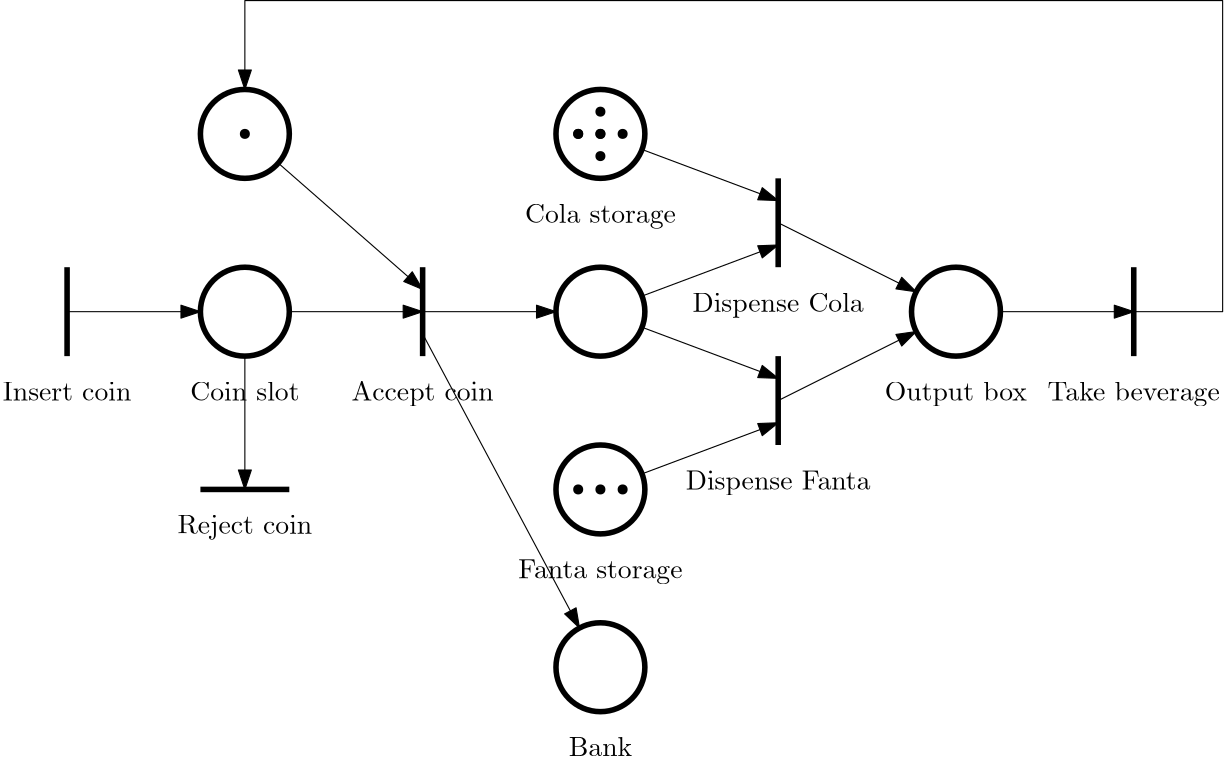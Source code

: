 <?xml version="1.0"?>
<!DOCTYPE ipe SYSTEM "ipe.dtd">
<ipe version="70218" creator="Ipe 7.2.28">
<info created="D:20231011085209" modified="D:20231011090820"/>
<ipestyle name="basic">
<symbol name="arrow/arc(spx)">
<path stroke="sym-stroke" fill="sym-stroke" pen="sym-pen">
0 0 m
-1 0.333 l
-1 -0.333 l
h
</path>
</symbol>
<symbol name="arrow/farc(spx)">
<path stroke="sym-stroke" fill="white" pen="sym-pen">
0 0 m
-1 0.333 l
-1 -0.333 l
h
</path>
</symbol>
<symbol name="arrow/ptarc(spx)">
<path stroke="sym-stroke" fill="sym-stroke" pen="sym-pen">
0 0 m
-1 0.333 l
-0.8 0 l
-1 -0.333 l
h
</path>
</symbol>
<symbol name="arrow/fptarc(spx)">
<path stroke="sym-stroke" fill="white" pen="sym-pen">
0 0 m
-1 0.333 l
-0.8 0 l
-1 -0.333 l
h
</path>
</symbol>
<symbol name="mark/circle(sx)" transformations="translations">
<path fill="sym-stroke">
0.6 0 0 0.6 0 0 e
0.4 0 0 0.4 0 0 e
</path>
</symbol>
<symbol name="mark/disk(sx)" transformations="translations">
<path fill="sym-stroke">
0.6 0 0 0.6 0 0 e
</path>
</symbol>
<symbol name="mark/fdisk(sfx)" transformations="translations">
<group>
<path fill="sym-fill">
0.5 0 0 0.5 0 0 e
</path>
<path fill="sym-stroke" fillrule="eofill">
0.6 0 0 0.6 0 0 e
0.4 0 0 0.4 0 0 e
</path>
</group>
</symbol>
<symbol name="mark/box(sx)" transformations="translations">
<path fill="sym-stroke" fillrule="eofill">
-0.6 -0.6 m
0.6 -0.6 l
0.6 0.6 l
-0.6 0.6 l
h
-0.4 -0.4 m
0.4 -0.4 l
0.4 0.4 l
-0.4 0.4 l
h
</path>
</symbol>
<symbol name="mark/square(sx)" transformations="translations">
<path fill="sym-stroke">
-0.6 -0.6 m
0.6 -0.6 l
0.6 0.6 l
-0.6 0.6 l
h
</path>
</symbol>
<symbol name="mark/fsquare(sfx)" transformations="translations">
<group>
<path fill="sym-fill">
-0.5 -0.5 m
0.5 -0.5 l
0.5 0.5 l
-0.5 0.5 l
h
</path>
<path fill="sym-stroke" fillrule="eofill">
-0.6 -0.6 m
0.6 -0.6 l
0.6 0.6 l
-0.6 0.6 l
h
-0.4 -0.4 m
0.4 -0.4 l
0.4 0.4 l
-0.4 0.4 l
h
</path>
</group>
</symbol>
<symbol name="mark/cross(sx)" transformations="translations">
<group>
<path fill="sym-stroke">
-0.43 -0.57 m
0.57 0.43 l
0.43 0.57 l
-0.57 -0.43 l
h
</path>
<path fill="sym-stroke">
-0.43 0.57 m
0.57 -0.43 l
0.43 -0.57 l
-0.57 0.43 l
h
</path>
</group>
</symbol>
<symbol name="arrow/fnormal(spx)">
<path stroke="sym-stroke" fill="white" pen="sym-pen">
0 0 m
-1 0.333 l
-1 -0.333 l
h
</path>
</symbol>
<symbol name="arrow/pointed(spx)">
<path stroke="sym-stroke" fill="sym-stroke" pen="sym-pen">
0 0 m
-1 0.333 l
-0.8 0 l
-1 -0.333 l
h
</path>
</symbol>
<symbol name="arrow/fpointed(spx)">
<path stroke="sym-stroke" fill="white" pen="sym-pen">
0 0 m
-1 0.333 l
-0.8 0 l
-1 -0.333 l
h
</path>
</symbol>
<symbol name="arrow/linear(spx)">
<path stroke="sym-stroke" pen="sym-pen">
-1 0.333 m
0 0 l
-1 -0.333 l
</path>
</symbol>
<symbol name="arrow/fdouble(spx)">
<path stroke="sym-stroke" fill="white" pen="sym-pen">
0 0 m
-1 0.333 l
-1 -0.333 l
h
-1 0 m
-2 0.333 l
-2 -0.333 l
h
</path>
</symbol>
<symbol name="arrow/double(spx)">
<path stroke="sym-stroke" fill="sym-stroke" pen="sym-pen">
0 0 m
-1 0.333 l
-1 -0.333 l
h
-1 0 m
-2 0.333 l
-2 -0.333 l
h
</path>
</symbol>
<symbol name="arrow/mid-normal(spx)">
<path stroke="sym-stroke" fill="sym-stroke" pen="sym-pen">
0.5 0 m
-0.5 0.333 l
-0.5 -0.333 l
h
</path>
</symbol>
<symbol name="arrow/mid-fnormal(spx)">
<path stroke="sym-stroke" fill="white" pen="sym-pen">
0.5 0 m
-0.5 0.333 l
-0.5 -0.333 l
h
</path>
</symbol>
<symbol name="arrow/mid-pointed(spx)">
<path stroke="sym-stroke" fill="sym-stroke" pen="sym-pen">
0.5 0 m
-0.5 0.333 l
-0.3 0 l
-0.5 -0.333 l
h
</path>
</symbol>
<symbol name="arrow/mid-fpointed(spx)">
<path stroke="sym-stroke" fill="white" pen="sym-pen">
0.5 0 m
-0.5 0.333 l
-0.3 0 l
-0.5 -0.333 l
h
</path>
</symbol>
<symbol name="arrow/mid-double(spx)">
<path stroke="sym-stroke" fill="sym-stroke" pen="sym-pen">
1 0 m
0 0.333 l
0 -0.333 l
h
0 0 m
-1 0.333 l
-1 -0.333 l
h
</path>
</symbol>
<symbol name="arrow/mid-fdouble(spx)">
<path stroke="sym-stroke" fill="white" pen="sym-pen">
1 0 m
0 0.333 l
0 -0.333 l
h
0 0 m
-1 0.333 l
-1 -0.333 l
h
</path>
</symbol>
<anglesize name="22.5 deg" value="22.5"/>
<anglesize name="30 deg" value="30"/>
<anglesize name="45 deg" value="45"/>
<anglesize name="60 deg" value="60"/>
<anglesize name="90 deg" value="90"/>
<arrowsize name="large" value="10"/>
<arrowsize name="small" value="5"/>
<arrowsize name="tiny" value="3"/>
<color name="blue" value="0 0 1"/>
<color name="brown" value="0.647 0.165 0.165"/>
<color name="darkblue" value="0 0 0.545"/>
<color name="darkcyan" value="0 0.545 0.545"/>
<color name="darkgray" value="0.663"/>
<color name="darkgreen" value="0 0.392 0"/>
<color name="darkmagenta" value="0.545 0 0.545"/>
<color name="darkorange" value="1 0.549 0"/>
<color name="darkred" value="0.545 0 0"/>
<color name="gold" value="1 0.843 0"/>
<color name="gray" value="0.745"/>
<color name="green" value="0 1 0"/>
<color name="lightblue" value="0.678 0.847 0.902"/>
<color name="lightcyan" value="0.878 1 1"/>
<color name="lightgray" value="0.827"/>
<color name="lightgreen" value="0.565 0.933 0.565"/>
<color name="lightyellow" value="1 1 0.878"/>
<color name="navy" value="0 0 0.502"/>
<color name="orange" value="1 0.647 0"/>
<color name="pink" value="1 0.753 0.796"/>
<color name="purple" value="0.627 0.125 0.941"/>
<color name="red" value="1 0 0"/>
<color name="seagreen" value="0.18 0.545 0.341"/>
<color name="turquoise" value="0.251 0.878 0.816"/>
<color name="violet" value="0.933 0.51 0.933"/>
<color name="yellow" value="1 1 0"/>
<dashstyle name="dash dot dotted" value="[4 2 1 2 1 2] 0"/>
<dashstyle name="dash dotted" value="[4 2 1 2] 0"/>
<dashstyle name="dashed" value="[4] 0"/>
<dashstyle name="dotted" value="[1 3] 0"/>
<gridsize name="10 pts (~3.5 mm)" value="10"/>
<gridsize name="14 pts (~5 mm)" value="14"/>
<gridsize name="16 pts (~6 mm)" value="16"/>
<gridsize name="20 pts (~7 mm)" value="20"/>
<gridsize name="28 pts (~10 mm)" value="28"/>
<gridsize name="32 pts (~12 mm)" value="32"/>
<gridsize name="4 pts" value="4"/>
<gridsize name="56 pts (~20 mm)" value="56"/>
<gridsize name="8 pts (~3 mm)" value="8"/>
<opacity name="10%" value="0.1"/>
<opacity name="30%" value="0.3"/>
<opacity name="50%" value="0.5"/>
<opacity name="75%" value="0.75"/>
<pen name="fat" value="1.2"/>
<pen name="heavier" value="0.8"/>
<pen name="ultrafat" value="2"/>
<symbolsize name="large" value="5"/>
<symbolsize name="small" value="2"/>
<symbolsize name="tiny" value="1.1"/>
<textsize name="Huge" value="\Huge"/>
<textsize name="LARGE" value="\LARGE"/>
<textsize name="Large" value="\Large"/>
<textsize name="footnote" value="\footnotesize"/>
<textsize name="huge" value="\huge"/>
<textsize name="large" value="\large"/>
<textsize name="script" value="\scriptsize"/>
<textsize name="small" value="\small"/>
<textsize name="tiny" value="\tiny"/>
<textstyle name="center" begin="\begin{center}" end="\end{center}"/>
<textstyle name="item" begin="\begin{itemize}\item{}" end="\end{itemize}"/>
<textstyle name="itemize" begin="\begin{itemize}" end="\end{itemize}"/>
<tiling name="falling" angle="-60" step="4" width="1"/>
<tiling name="rising" angle="30" step="4" width="1"/>
</ipestyle>
<page>
<layer name="alpha"/>
<view layers="alpha" active="alpha"/>
<path layer="alpha" stroke="black" pen="ultrafat">
64 720 m
64 688 l
</path>
<path stroke="black" pen="ultrafat">
112 640 m
144 640 l
</path>
<path stroke="black" pen="ultrafat">
16 0 0 16 128 704 e
</path>
<path stroke="black" pen="ultrafat">
192 720 m
192 688 l
</path>
<path stroke="black" pen="ultrafat">
16 0 0 16 128 768 e
</path>
<path stroke="black" pen="ultrafat">
16 0 0 16 256 640 e
</path>
<path stroke="black" pen="ultrafat">
16 0 0 16 256 704 e
</path>
<path matrix="1 0 0 1 0 -32" stroke="black" pen="ultrafat">
320 784 m
320 752 l
</path>
<path matrix="1 0 0 1 0 32" stroke="black" pen="ultrafat">
320 656 m
320 624 l
</path>
<path stroke="black" pen="ultrafat">
16 0 0 16 256 576 e
</path>
<path stroke="black" pen="ultrafat">
16 0 0 16 256 768 e
</path>
<path stroke="black" pen="ultrafat">
16 0 0 16 384 704 e
</path>
<path stroke="black" pen="ultrafat">
448 720 m
448 688 l
</path>
<path stroke="black" arrow="normal/normal">
448 704 m
480 704 l
480 816 l
128 816 l
128 784 l
</path>
<path stroke="black" arrow="normal/normal">
64 704 m
112 704 l
</path>
<path stroke="black" arrow="normal/normal">
128 688 m
128 640 l
</path>
<path stroke="black" arrow="normal/normal">
144 704 m
192 704 l
</path>
<path stroke="black" arrow="normal/normal">
140.041 757.464 m
192 712 l
</path>
<path stroke="black" arrow="normal/normal">
192 704 m
240 704 l
</path>
<path stroke="black" arrow="normal/normal">
270.981 709.618 m
320 728 l
</path>
<path stroke="black" arrow="normal/normal">
270.981 762.382 m
320 744 l
</path>
<path stroke="black" arrow="normal/normal">
270.981 645.618 m
320 664 l
</path>
<path stroke="black" arrow="normal/normal">
270.981 698.382 m
320 680 l
</path>
<path stroke="black" arrow="normal/normal">
192 696 m
248.471 590.118 l
</path>
<path stroke="black" arrow="normal/normal">
320 736 m
369.689 711.155 l
</path>
<path stroke="black" arrow="normal/normal">
320 672 m
369.689 696.845 l
</path>
<path stroke="black" arrow="normal/normal">
400 704 m
448 704 l
</path>
<use name="mark/disk(sx)" pos="248 768" size="normal" stroke="black"/>
<use name="mark/disk(sx)" pos="256 768" size="normal" stroke="black"/>
<use name="mark/disk(sx)" pos="248 768" size="normal" stroke="black"/>
<use name="mark/disk(sx)" pos="256 768" size="normal" stroke="black"/>
<use name="mark/disk(sx)" pos="264 768" size="normal" stroke="black"/>
<use name="mark/disk(sx)" pos="256 776" size="normal" stroke="black"/>
<use name="mark/disk(sx)" pos="256 760" size="normal" stroke="black"/>
<text transformations="translations" pos="64 672" stroke="black" type="label" width="46.299" height="6.808" depth="0" halign="center" valign="baseline">Insert coin</text>
<text transformations="translations" pos="128 624" stroke="black" type="label" width="48.568" height="6.815" depth="1.93" halign="center" valign="baseline">Reject coin</text>
<text transformations="translations" pos="192 672" stroke="black" type="label" width="51.197" height="6.815" depth="1.93" halign="center" valign="baseline">Accept coin</text>
<text transformations="translations" pos="320 640" stroke="black" type="label" width="66.528" height="6.815" depth="1.93" halign="center" valign="baseline">Dispense Fanta</text>
<text transformations="translations" pos="320 704" stroke="black" type="label" width="61.685" height="6.926" depth="1.93" halign="center" valign="baseline">Dispense Cola</text>
<text transformations="translations" pos="448 672" stroke="black" type="label" width="62.018" height="6.926" depth="1.93" halign="center" valign="baseline">Take beverage</text>
<use name="mark/disk(sx)" pos="128 768" size="normal" stroke="black"/>
<use name="mark/disk(sx)" pos="256 640" size="normal" stroke="black"/>
<use name="mark/disk(sx)" pos="248 640" size="normal" stroke="black"/>
<use name="mark/disk(sx)" pos="264 640" size="normal" stroke="black"/>
<text transformations="translations" pos="128 672" stroke="black" type="label" width="39.353" height="6.918" depth="0" halign="center" valign="baseline">Coin slot</text>
<text transformations="translations" pos="256 544" stroke="black" type="label" width="22.831" height="6.918" depth="0" halign="center" valign="baseline">Bank</text>
<text transformations="translations" pos="256 736" stroke="black" type="label" width="54.324" height="6.926" depth="1.93" halign="center" valign="baseline">Cola storage</text>
<text transformations="translations" pos="256 608" stroke="black" type="label" width="59.167" height="6.815" depth="1.93" halign="center" valign="baseline">Fanta storage</text>
<text transformations="translations" pos="384 672" stroke="black" type="label" width="51.197" height="6.926" depth="1.93" halign="center" valign="baseline">Output box</text>
</page>
</ipe>
